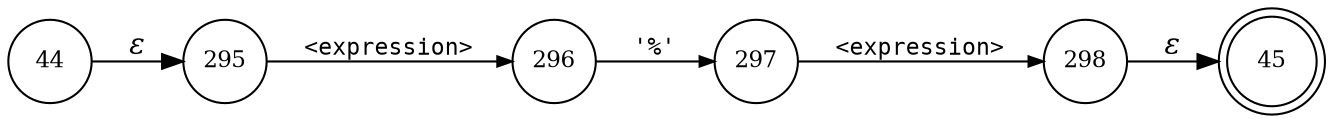 digraph ATN {
rankdir=LR;
s45[fontsize=11, label="45", shape=doublecircle, fixedsize=true, width=.6];
s295[fontsize=11,label="295", shape=circle, fixedsize=true, width=.55, peripheries=1];
s296[fontsize=11,label="296", shape=circle, fixedsize=true, width=.55, peripheries=1];
s297[fontsize=11,label="297", shape=circle, fixedsize=true, width=.55, peripheries=1];
s298[fontsize=11,label="298", shape=circle, fixedsize=true, width=.55, peripheries=1];
s44[fontsize=11,label="44", shape=circle, fixedsize=true, width=.55, peripheries=1];
s44 -> s295 [fontname="Times-Italic", label="&epsilon;"];
s295 -> s296 [fontsize=11, fontname="Courier", arrowsize=.7, label = "<expression>", arrowhead = normal];
s296 -> s297 [fontsize=11, fontname="Courier", arrowsize=.7, label = "'%'", arrowhead = normal];
s297 -> s298 [fontsize=11, fontname="Courier", arrowsize=.7, label = "<expression>", arrowhead = normal];
s298 -> s45 [fontname="Times-Italic", label="&epsilon;"];
}
